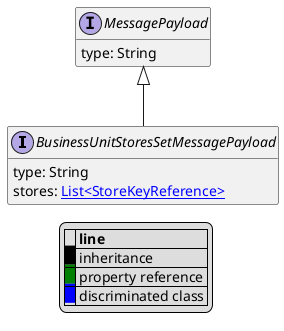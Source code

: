 @startuml

hide empty fields
hide empty methods
legend
|= |= line |
|<back:black>   </back>| inheritance |
|<back:green>   </back>| property reference |
|<back:blue>   </back>| discriminated class |
endlegend
interface BusinessUnitStoresSetMessagePayload [[BusinessUnitStoresSetMessagePayload.svg]] extends MessagePayload {
    type: String
    stores: [[StoreKeyReference.svg List<StoreKeyReference>]]
}
interface MessagePayload [[MessagePayload.svg]]  {
    type: String
}





@enduml

